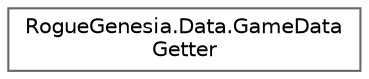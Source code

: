 digraph "Graphical Class Hierarchy"
{
 // LATEX_PDF_SIZE
  bgcolor="transparent";
  edge [fontname=Helvetica,fontsize=10,labelfontname=Helvetica,labelfontsize=10];
  node [fontname=Helvetica,fontsize=10,shape=box,height=0.2,width=0.4];
  rankdir="LR";
  Node0 [label="RogueGenesia.Data.GameData\lGetter",height=0.2,width=0.4,color="grey40", fillcolor="white", style="filled",URL="$class_rogue_genesia_1_1_data_1_1_game_data_getter.html",tooltip=" "];
}
